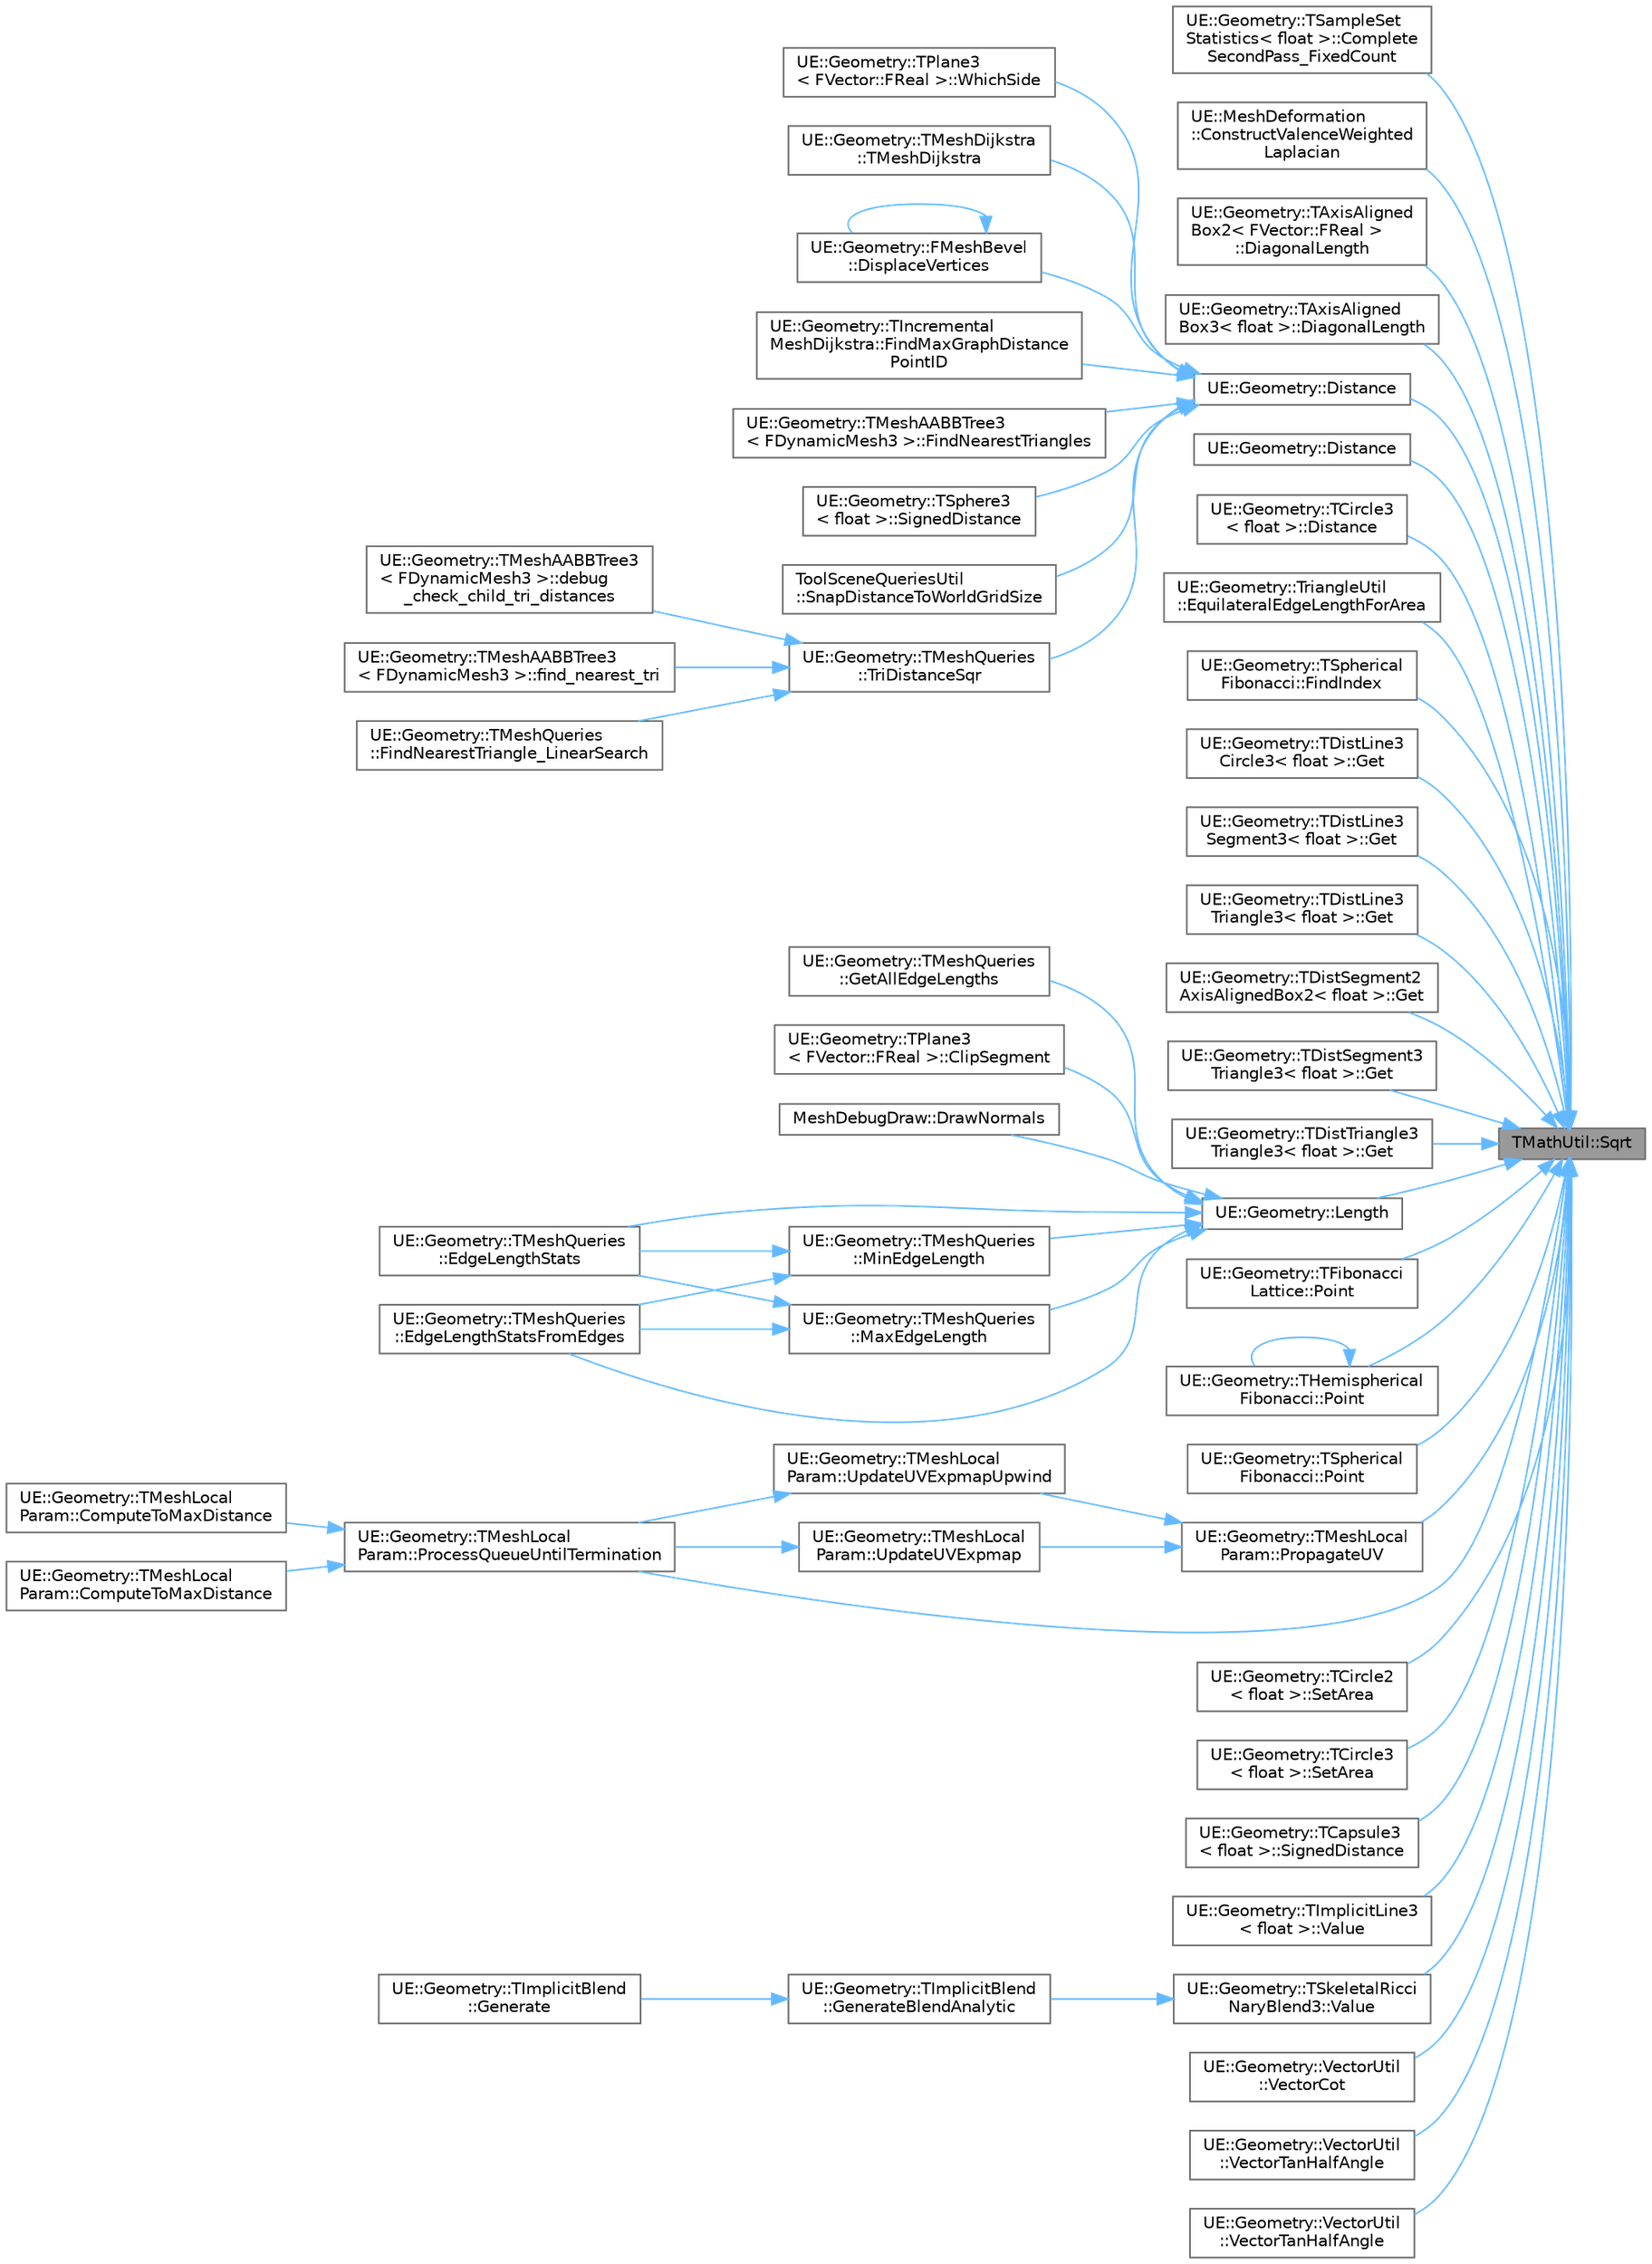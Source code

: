 digraph "TMathUtil::Sqrt"
{
 // INTERACTIVE_SVG=YES
 // LATEX_PDF_SIZE
  bgcolor="transparent";
  edge [fontname=Helvetica,fontsize=10,labelfontname=Helvetica,labelfontsize=10];
  node [fontname=Helvetica,fontsize=10,shape=box,height=0.2,width=0.4];
  rankdir="RL";
  Node1 [id="Node000001",label="TMathUtil::Sqrt",height=0.2,width=0.4,color="gray40", fillcolor="grey60", style="filled", fontcolor="black",tooltip=" "];
  Node1 -> Node2 [id="edge1_Node000001_Node000002",dir="back",color="steelblue1",style="solid",tooltip=" "];
  Node2 [id="Node000002",label="UE::Geometry::TSampleSet\lStatistics\< float \>::Complete\lSecondPass_FixedCount",height=0.2,width=0.4,color="grey40", fillcolor="white", style="filled",URL="$de/d5d/structUE_1_1Geometry_1_1TSampleSetStatistics.html#a83ffdc162f6974d85f8cd3fb22b5ed22",tooltip=" "];
  Node1 -> Node3 [id="edge2_Node000001_Node000003",dir="back",color="steelblue1",style="solid",tooltip=" "];
  Node3 [id="Node000003",label="UE::MeshDeformation\l::ConstructValenceWeighted\lLaplacian",height=0.2,width=0.4,color="grey40", fillcolor="white", style="filled",URL="$da/df1/namespaceUE_1_1MeshDeformation.html#a7f0420ccd091c996034cc49e0c4c8ee2",tooltip="Construct a sparse matrix representation of a valence-weighted Laplacian."];
  Node1 -> Node4 [id="edge3_Node000001_Node000004",dir="back",color="steelblue1",style="solid",tooltip=" "];
  Node4 [id="Node000004",label="UE::Geometry::TAxisAligned\lBox2\< FVector::FReal \>\l::DiagonalLength",height=0.2,width=0.4,color="grey40", fillcolor="white", style="filled",URL="$d2/db6/structUE_1_1Geometry_1_1TAxisAlignedBox2.html#aa30e630132d61e22d7926a554ee65e2a",tooltip=" "];
  Node1 -> Node5 [id="edge4_Node000001_Node000005",dir="back",color="steelblue1",style="solid",tooltip=" "];
  Node5 [id="Node000005",label="UE::Geometry::TAxisAligned\lBox3\< float \>::DiagonalLength",height=0.2,width=0.4,color="grey40", fillcolor="white", style="filled",URL="$d2/d63/structUE_1_1Geometry_1_1TAxisAlignedBox3.html#ab3efa1f125f55226aec7418cb158f404",tooltip=" "];
  Node1 -> Node6 [id="edge5_Node000001_Node000006",dir="back",color="steelblue1",style="solid",tooltip=" "];
  Node6 [id="Node000006",label="UE::Geometry::Distance",height=0.2,width=0.4,color="grey40", fillcolor="white", style="filled",URL="$d9/d39/namespaceUE_1_1Geometry.html#a171f9c068b85edc2c4c5096162fd9c86",tooltip=" "];
  Node6 -> Node7 [id="edge6_Node000006_Node000007",dir="back",color="steelblue1",style="solid",tooltip=" "];
  Node7 [id="Node000007",label="UE::Geometry::TMeshDijkstra\l::TMeshDijkstra",height=0.2,width=0.4,color="grey40", fillcolor="white", style="filled",URL="$d0/d1d/classUE_1_1Geometry_1_1TMeshDijkstra.html#a0fbc9b9281d6be814a210f4a99ee0110",tooltip="Construct TMeshDijkstra for the given PointSet."];
  Node6 -> Node8 [id="edge7_Node000006_Node000008",dir="back",color="steelblue1",style="solid",tooltip=" "];
  Node8 [id="Node000008",label="UE::Geometry::FMeshBevel\l::DisplaceVertices",height=0.2,width=0.4,color="grey40", fillcolor="white", style="filled",URL="$d1/d3b/classUE_1_1Geometry_1_1FMeshBevel.html#a303c37efd68e41db530764583dc8ea6b",tooltip=" "];
  Node8 -> Node8 [id="edge8_Node000008_Node000008",dir="back",color="steelblue1",style="solid",tooltip=" "];
  Node6 -> Node9 [id="edge9_Node000006_Node000009",dir="back",color="steelblue1",style="solid",tooltip=" "];
  Node9 [id="Node000009",label="UE::Geometry::TIncremental\lMeshDijkstra::FindMaxGraphDistance\lPointID",height=0.2,width=0.4,color="grey40", fillcolor="white", style="filled",URL="$df/d7b/classUE_1_1Geometry_1_1TIncrementalMeshDijkstra.html#aaabdb7b91ac250b3d10c560462b752e3",tooltip=" "];
  Node6 -> Node10 [id="edge10_Node000006_Node000010",dir="back",color="steelblue1",style="solid",tooltip=" "];
  Node10 [id="Node000010",label="UE::Geometry::TMeshAABBTree3\l\< FDynamicMesh3 \>::FindNearestTriangles",height=0.2,width=0.4,color="grey40", fillcolor="white", style="filled",URL="$dc/dc1/classUE_1_1Geometry_1_1TMeshAABBTree3.html#a6898d3661813666219cd9c0d7d2c03ae",tooltip=" "];
  Node6 -> Node11 [id="edge11_Node000006_Node000011",dir="back",color="steelblue1",style="solid",tooltip=" "];
  Node11 [id="Node000011",label="UE::Geometry::TSphere3\l\< float \>::SignedDistance",height=0.2,width=0.4,color="grey40", fillcolor="white", style="filled",URL="$d3/dd7/structUE_1_1Geometry_1_1TSphere3.html#a5c9ea2dc536abe4a8b5b7aa9ba43365d",tooltip=" "];
  Node6 -> Node12 [id="edge12_Node000006_Node000012",dir="back",color="steelblue1",style="solid",tooltip=" "];
  Node12 [id="Node000012",label="ToolSceneQueriesUtil\l::SnapDistanceToWorldGridSize",height=0.2,width=0.4,color="grey40", fillcolor="white", style="filled",URL="$d5/d20/namespaceToolSceneQueriesUtil.html#acb0bc9528df8434899526ec9c23aa82e",tooltip="Round the given distance to the nearest multiple of the world grid cell size."];
  Node6 -> Node13 [id="edge13_Node000006_Node000013",dir="back",color="steelblue1",style="solid",tooltip=" "];
  Node13 [id="Node000013",label="UE::Geometry::TMeshQueries\l::TriDistanceSqr",height=0.2,width=0.4,color="grey40", fillcolor="white", style="filled",URL="$dd/d39/classUE_1_1Geometry_1_1TMeshQueries.html#afeafcb842a804b641a8d7f5fcd3c42c2",tooltip="Compute distance from Point to triangle in Mesh, with minimal extra objects/etc."];
  Node13 -> Node14 [id="edge14_Node000013_Node000014",dir="back",color="steelblue1",style="solid",tooltip=" "];
  Node14 [id="Node000014",label="UE::Geometry::TMeshAABBTree3\l\< FDynamicMesh3 \>::debug\l_check_child_tri_distances",height=0.2,width=0.4,color="grey40", fillcolor="white", style="filled",URL="$dc/dc1/classUE_1_1Geometry_1_1TMeshAABBTree3.html#a887c864894174a9d1b5949a0f3ed2f35",tooltip=" "];
  Node13 -> Node15 [id="edge15_Node000013_Node000015",dir="back",color="steelblue1",style="solid",tooltip=" "];
  Node15 [id="Node000015",label="UE::Geometry::TMeshAABBTree3\l\< FDynamicMesh3 \>::find_nearest_tri",height=0.2,width=0.4,color="grey40", fillcolor="white", style="filled",URL="$dc/dc1/classUE_1_1Geometry_1_1TMeshAABBTree3.html#a1705dcda443c6828f58134c508332cdc",tooltip=" "];
  Node13 -> Node16 [id="edge16_Node000013_Node000016",dir="back",color="steelblue1",style="solid",tooltip=" "];
  Node16 [id="Node000016",label="UE::Geometry::TMeshQueries\l::FindNearestTriangle_LinearSearch",height=0.2,width=0.4,color="grey40", fillcolor="white", style="filled",URL="$dd/d39/classUE_1_1Geometry_1_1TMeshQueries.html#ac4ad892cd306fbf1a06251810d1858da",tooltip=" "];
  Node6 -> Node17 [id="edge17_Node000006_Node000017",dir="back",color="steelblue1",style="solid",tooltip=" "];
  Node17 [id="Node000017",label="UE::Geometry::TPlane3\l\< FVector::FReal \>::WhichSide",height=0.2,width=0.4,color="grey40", fillcolor="white", style="filled",URL="$d0/d20/structUE_1_1Geometry_1_1TPlane3.html#a0ba85ad648cdbbf53247a40bddb13c69",tooltip=" "];
  Node1 -> Node18 [id="edge18_Node000001_Node000018",dir="back",color="steelblue1",style="solid",tooltip=" "];
  Node18 [id="Node000018",label="UE::Geometry::Distance",height=0.2,width=0.4,color="grey40", fillcolor="white", style="filled",URL="$d9/d39/namespaceUE_1_1Geometry.html#aa18e048bff2b08f03f8fe56af355b22d",tooltip=" "];
  Node1 -> Node19 [id="edge19_Node000001_Node000019",dir="back",color="steelblue1",style="solid",tooltip=" "];
  Node19 [id="Node000019",label="UE::Geometry::TCircle3\l\< float \>::Distance",height=0.2,width=0.4,color="grey40", fillcolor="white", style="filled",URL="$df/dc8/structUE_1_1Geometry_1_1TCircle3.html#a76002cc698103a924c6f2e5745813534",tooltip=" "];
  Node1 -> Node20 [id="edge20_Node000001_Node000020",dir="back",color="steelblue1",style="solid",tooltip=" "];
  Node20 [id="Node000020",label="UE::Geometry::TriangleUtil\l::EquilateralEdgeLengthForArea",height=0.2,width=0.4,color="grey40", fillcolor="white", style="filled",URL="$db/d77/namespaceUE_1_1Geometry_1_1TriangleUtil.html#a3358bf6f16af46a308a218abd26ad286",tooltip=" "];
  Node1 -> Node21 [id="edge21_Node000001_Node000021",dir="back",color="steelblue1",style="solid",tooltip=" "];
  Node21 [id="Node000021",label="UE::Geometry::TSpherical\lFibonacci::FindIndex",height=0.2,width=0.4,color="grey40", fillcolor="white", style="filled",URL="$d7/d5a/classUE_1_1Geometry_1_1TSphericalFibonacci.html#a0a8a1d68a7a4c7dbf6713d27c18ae437",tooltip=" "];
  Node1 -> Node22 [id="edge22_Node000001_Node000022",dir="back",color="steelblue1",style="solid",tooltip=" "];
  Node22 [id="Node000022",label="UE::Geometry::TDistLine3\lCircle3\< float \>::Get",height=0.2,width=0.4,color="grey40", fillcolor="white", style="filled",URL="$d9/d5c/classUE_1_1Geometry_1_1TDistLine3Circle3.html#ad2508038b1a7fbe431aa8954494fdc42",tooltip=" "];
  Node1 -> Node23 [id="edge23_Node000001_Node000023",dir="back",color="steelblue1",style="solid",tooltip=" "];
  Node23 [id="Node000023",label="UE::Geometry::TDistLine3\lSegment3\< float \>::Get",height=0.2,width=0.4,color="grey40", fillcolor="white", style="filled",URL="$d3/da9/classUE_1_1Geometry_1_1TDistLine3Segment3.html#a6cc12fbf0ec5e5087ad84a50c010b182",tooltip=" "];
  Node1 -> Node24 [id="edge24_Node000001_Node000024",dir="back",color="steelblue1",style="solid",tooltip=" "];
  Node24 [id="Node000024",label="UE::Geometry::TDistLine3\lTriangle3\< float \>::Get",height=0.2,width=0.4,color="grey40", fillcolor="white", style="filled",URL="$dd/dc3/classUE_1_1Geometry_1_1TDistLine3Triangle3.html#a3a5edd224cabfb37fb76c8b6c71a95ff",tooltip=" "];
  Node1 -> Node25 [id="edge25_Node000001_Node000025",dir="back",color="steelblue1",style="solid",tooltip=" "];
  Node25 [id="Node000025",label="UE::Geometry::TDistSegment2\lAxisAlignedBox2\< float \>::Get",height=0.2,width=0.4,color="grey40", fillcolor="white", style="filled",URL="$d5/d20/classUE_1_1Geometry_1_1TDistSegment2AxisAlignedBox2.html#a84a9244ef98edae809acdf0e1a36f2e7",tooltip=" "];
  Node1 -> Node26 [id="edge26_Node000001_Node000026",dir="back",color="steelblue1",style="solid",tooltip=" "];
  Node26 [id="Node000026",label="UE::Geometry::TDistSegment3\lTriangle3\< float \>::Get",height=0.2,width=0.4,color="grey40", fillcolor="white", style="filled",URL="$d9/dd7/classUE_1_1Geometry_1_1TDistSegment3Triangle3.html#a41bcc2cd5eb22415ff1ea3781e459709",tooltip=" "];
  Node1 -> Node27 [id="edge27_Node000001_Node000027",dir="back",color="steelblue1",style="solid",tooltip=" "];
  Node27 [id="Node000027",label="UE::Geometry::TDistTriangle3\lTriangle3\< float \>::Get",height=0.2,width=0.4,color="grey40", fillcolor="white", style="filled",URL="$d9/d16/classUE_1_1Geometry_1_1TDistTriangle3Triangle3.html#af5ecb99b173aa35612a6f69e45a9aca4",tooltip=" "];
  Node1 -> Node28 [id="edge28_Node000001_Node000028",dir="back",color="steelblue1",style="solid",tooltip=" "];
  Node28 [id="Node000028",label="UE::Geometry::Length",height=0.2,width=0.4,color="grey40", fillcolor="white", style="filled",URL="$d9/d39/namespaceUE_1_1Geometry.html#ac974326a89538fd8cdb77cb1289d0cf8",tooltip=" "];
  Node28 -> Node29 [id="edge29_Node000028_Node000029",dir="back",color="steelblue1",style="solid",tooltip=" "];
  Node29 [id="Node000029",label="UE::Geometry::TPlane3\l\< FVector::FReal \>::ClipSegment",height=0.2,width=0.4,color="grey40", fillcolor="white", style="filled",URL="$d0/d20/structUE_1_1Geometry_1_1TPlane3.html#ab4c3aba6517f566927961fbc93259d91",tooltip=" "];
  Node28 -> Node30 [id="edge30_Node000028_Node000030",dir="back",color="steelblue1",style="solid",tooltip=" "];
  Node30 [id="Node000030",label="MeshDebugDraw::DrawNormals",height=0.2,width=0.4,color="grey40", fillcolor="white", style="filled",URL="$da/de8/namespaceMeshDebugDraw.html#a3ad6dfc9e6c046dfdc458faf40d177c0",tooltip="Draw normals of mesh overlay as lines."];
  Node28 -> Node31 [id="edge31_Node000028_Node000031",dir="back",color="steelblue1",style="solid",tooltip=" "];
  Node31 [id="Node000031",label="UE::Geometry::TMeshQueries\l::EdgeLengthStats",height=0.2,width=0.4,color="grey40", fillcolor="white", style="filled",URL="$dd/d39/classUE_1_1Geometry_1_1TMeshQueries.html#ae1877786c94dbd17339c0b90e5c697de",tooltip="Compute the min, max, and mean edge lengths for the given mesh."];
  Node28 -> Node32 [id="edge32_Node000028_Node000032",dir="back",color="steelblue1",style="solid",tooltip=" "];
  Node32 [id="Node000032",label="UE::Geometry::TMeshQueries\l::EdgeLengthStatsFromEdges",height=0.2,width=0.4,color="grey40", fillcolor="white", style="filled",URL="$dd/d39/classUE_1_1Geometry_1_1TMeshQueries.html#a458f3d1ea1d6cebbbec4728ecb4b13bc",tooltip="Given a mesh and a subset of mesh edges, compute the min, max, and mean edge lengths."];
  Node28 -> Node33 [id="edge33_Node000028_Node000033",dir="back",color="steelblue1",style="solid",tooltip=" "];
  Node33 [id="Node000033",label="UE::Geometry::TMeshQueries\l::GetAllEdgeLengths",height=0.2,width=0.4,color="grey40", fillcolor="white", style="filled",URL="$dd/d39/classUE_1_1Geometry_1_1TMeshQueries.html#a34fa3af6118787b371de2bd35caadd2d",tooltip="Compute the length for each edge and return the result as an array of Mesh.MaxEdgeID() size."];
  Node28 -> Node34 [id="edge34_Node000028_Node000034",dir="back",color="steelblue1",style="solid",tooltip=" "];
  Node34 [id="Node000034",label="UE::Geometry::TMeshQueries\l::MaxEdgeLength",height=0.2,width=0.4,color="grey40", fillcolor="white", style="filled",URL="$dd/d39/classUE_1_1Geometry_1_1TMeshQueries.html#a14ae35a8b42f92160d991ee5b0559028",tooltip="Compute the longest edge length for the given mesh."];
  Node34 -> Node31 [id="edge35_Node000034_Node000031",dir="back",color="steelblue1",style="solid",tooltip=" "];
  Node34 -> Node32 [id="edge36_Node000034_Node000032",dir="back",color="steelblue1",style="solid",tooltip=" "];
  Node28 -> Node35 [id="edge37_Node000028_Node000035",dir="back",color="steelblue1",style="solid",tooltip=" "];
  Node35 [id="Node000035",label="UE::Geometry::TMeshQueries\l::MinEdgeLength",height=0.2,width=0.4,color="grey40", fillcolor="white", style="filled",URL="$dd/d39/classUE_1_1Geometry_1_1TMeshQueries.html#ac3ac7b2d113b61ce1aeac821a27edcd0",tooltip="Compute the shortest edge length for the given mesh."];
  Node35 -> Node31 [id="edge38_Node000035_Node000031",dir="back",color="steelblue1",style="solid",tooltip=" "];
  Node35 -> Node32 [id="edge39_Node000035_Node000032",dir="back",color="steelblue1",style="solid",tooltip=" "];
  Node1 -> Node36 [id="edge40_Node000001_Node000036",dir="back",color="steelblue1",style="solid",tooltip=" "];
  Node36 [id="Node000036",label="UE::Geometry::TFibonacci\lLattice::Point",height=0.2,width=0.4,color="grey40", fillcolor="white", style="filled",URL="$de/d3d/classUE_1_1Geometry_1_1TFibonacciLattice.html#ae8dcb29fff213be74b9268c50dc4bf97",tooltip=" "];
  Node1 -> Node37 [id="edge41_Node000001_Node000037",dir="back",color="steelblue1",style="solid",tooltip=" "];
  Node37 [id="Node000037",label="UE::Geometry::THemispherical\lFibonacci::Point",height=0.2,width=0.4,color="grey40", fillcolor="white", style="filled",URL="$df/dee/classUE_1_1Geometry_1_1THemisphericalFibonacci.html#a701ef7f8050a6690a2f4ff49bcb570ae",tooltip=" "];
  Node37 -> Node37 [id="edge42_Node000037_Node000037",dir="back",color="steelblue1",style="solid",tooltip=" "];
  Node1 -> Node38 [id="edge43_Node000001_Node000038",dir="back",color="steelblue1",style="solid",tooltip=" "];
  Node38 [id="Node000038",label="UE::Geometry::TSpherical\lFibonacci::Point",height=0.2,width=0.4,color="grey40", fillcolor="white", style="filled",URL="$d7/d5a/classUE_1_1Geometry_1_1TSphericalFibonacci.html#a29042b90aa04106488e10acbf0d00bfa",tooltip=" "];
  Node1 -> Node39 [id="edge44_Node000001_Node000039",dir="back",color="steelblue1",style="solid",tooltip=" "];
  Node39 [id="Node000039",label="UE::Geometry::TMeshLocal\lParam::ProcessQueueUntilTermination",height=0.2,width=0.4,color="grey40", fillcolor="white", style="filled",URL="$d5/d59/classUE_1_1Geometry_1_1TMeshLocalParam.html#a664b26e273fe40365b26dce5b1a14c14",tooltip=" "];
  Node39 -> Node40 [id="edge45_Node000039_Node000040",dir="back",color="steelblue1",style="solid",tooltip=" "];
  Node40 [id="Node000040",label="UE::Geometry::TMeshLocal\lParam::ComputeToMaxDistance",height=0.2,width=0.4,color="grey40", fillcolor="white", style="filled",URL="$d5/d59/classUE_1_1Geometry_1_1TMeshLocalParam.html#ad59b395920c4e642299d3e349b527af9",tooltip="Computes UVs outwards from seed frame/nbrs to all points that are less/equal to ComputeToMaxDistance ..."];
  Node39 -> Node41 [id="edge46_Node000039_Node000041",dir="back",color="steelblue1",style="solid",tooltip=" "];
  Node41 [id="Node000041",label="UE::Geometry::TMeshLocal\lParam::ComputeToMaxDistance",height=0.2,width=0.4,color="grey40", fillcolor="white", style="filled",URL="$d5/d59/classUE_1_1Geometry_1_1TMeshLocalParam.html#ab75e38671f1943ee335cd4ef68e213a9",tooltip="Computes UVs outwards from seed vertex to all points that are less/equal to ComputeToMaxDistance from..."];
  Node1 -> Node42 [id="edge47_Node000001_Node000042",dir="back",color="steelblue1",style="solid",tooltip=" "];
  Node42 [id="Node000042",label="UE::Geometry::TMeshLocal\lParam::PropagateUV",height=0.2,width=0.4,color="grey40", fillcolor="white", style="filled",URL="$d5/d59/classUE_1_1Geometry_1_1TMeshLocalParam.html#aac0c6e13d7e62dabec807120f1f2a783",tooltip=" "];
  Node42 -> Node43 [id="edge48_Node000042_Node000043",dir="back",color="steelblue1",style="solid",tooltip=" "];
  Node43 [id="Node000043",label="UE::Geometry::TMeshLocal\lParam::UpdateUVExpmap",height=0.2,width=0.4,color="grey40", fillcolor="white", style="filled",URL="$d5/d59/classUE_1_1Geometry_1_1TMeshLocalParam.html#a1a302c457b7abf984dbef45a35bc33a9",tooltip=" "];
  Node43 -> Node39 [id="edge49_Node000043_Node000039",dir="back",color="steelblue1",style="solid",tooltip=" "];
  Node42 -> Node44 [id="edge50_Node000042_Node000044",dir="back",color="steelblue1",style="solid",tooltip=" "];
  Node44 [id="Node000044",label="UE::Geometry::TMeshLocal\lParam::UpdateUVExpmapUpwind",height=0.2,width=0.4,color="grey40", fillcolor="white", style="filled",URL="$d5/d59/classUE_1_1Geometry_1_1TMeshLocalParam.html#af4663a6189800e46f97bd9e8706c59ce",tooltip=" "];
  Node44 -> Node39 [id="edge51_Node000044_Node000039",dir="back",color="steelblue1",style="solid",tooltip=" "];
  Node1 -> Node45 [id="edge52_Node000001_Node000045",dir="back",color="steelblue1",style="solid",tooltip=" "];
  Node45 [id="Node000045",label="UE::Geometry::TCircle2\l\< float \>::SetArea",height=0.2,width=0.4,color="grey40", fillcolor="white", style="filled",URL="$da/dec/structUE_1_1Geometry_1_1TCircle2.html#aa75c174a8e6a54c50e6c45cb735d8f3d",tooltip=" "];
  Node1 -> Node46 [id="edge53_Node000001_Node000046",dir="back",color="steelblue1",style="solid",tooltip=" "];
  Node46 [id="Node000046",label="UE::Geometry::TCircle3\l\< float \>::SetArea",height=0.2,width=0.4,color="grey40", fillcolor="white", style="filled",URL="$df/dc8/structUE_1_1Geometry_1_1TCircle3.html#af07d47de24876a179c7c130644ab02cc",tooltip=" "];
  Node1 -> Node47 [id="edge54_Node000001_Node000047",dir="back",color="steelblue1",style="solid",tooltip=" "];
  Node47 [id="Node000047",label="UE::Geometry::TCapsule3\l\< float \>::SignedDistance",height=0.2,width=0.4,color="grey40", fillcolor="white", style="filled",URL="$dd/d89/structUE_1_1Geometry_1_1TCapsule3.html#a932b1b963228c96baf4cf87dd3df1199",tooltip=" "];
  Node1 -> Node48 [id="edge55_Node000001_Node000048",dir="back",color="steelblue1",style="solid",tooltip=" "];
  Node48 [id="Node000048",label="UE::Geometry::TImplicitLine3\l\< float \>::Value",height=0.2,width=0.4,color="grey40", fillcolor="white", style="filled",URL="$db/d30/structUE_1_1Geometry_1_1TImplicitLine3.html#aaa63a3367b19c271be6cb4128424438f",tooltip=" "];
  Node1 -> Node49 [id="edge56_Node000001_Node000049",dir="back",color="steelblue1",style="solid",tooltip=" "];
  Node49 [id="Node000049",label="UE::Geometry::TSkeletalRicci\lNaryBlend3::Value",height=0.2,width=0.4,color="grey40", fillcolor="white", style="filled",URL="$d4/de4/structUE_1_1Geometry_1_1TSkeletalRicciNaryBlend3.html#a1737063d9285da3d6bcdd726f6a6dc6f",tooltip=" "];
  Node49 -> Node50 [id="edge57_Node000049_Node000050",dir="back",color="steelblue1",style="solid",tooltip=" "];
  Node50 [id="Node000050",label="UE::Geometry::TImplicitBlend\l::GenerateBlendAnalytic",height=0.2,width=0.4,color="grey40", fillcolor="white", style="filled",URL="$d8/de6/classUE_1_1Geometry_1_1TImplicitBlend.html#abdce72be26126d5ded02fe7e29832f77",tooltip=" "];
  Node50 -> Node51 [id="edge58_Node000050_Node000051",dir="back",color="steelblue1",style="solid",tooltip=" "];
  Node51 [id="Node000051",label="UE::Geometry::TImplicitBlend\l::Generate",height=0.2,width=0.4,color="grey40", fillcolor="white", style="filled",URL="$d8/de6/classUE_1_1Geometry_1_1TImplicitBlend.html#a0ba1237734b4599aab6226b76ccf45cc",tooltip=" "];
  Node1 -> Node52 [id="edge59_Node000001_Node000052",dir="back",color="steelblue1",style="solid",tooltip=" "];
  Node52 [id="Node000052",label="UE::Geometry::VectorUtil\l::VectorCot",height=0.2,width=0.4,color="grey40", fillcolor="white", style="filled",URL="$d9/dcb/namespaceUE_1_1Geometry_1_1VectorUtil.html#a40ef59f7bf872ee3028e8a79c4fa0bc7",tooltip="Fast cotangent of angle between two vectors (do not have to be normalized unit vectors)."];
  Node1 -> Node53 [id="edge60_Node000001_Node000053",dir="back",color="steelblue1",style="solid",tooltip=" "];
  Node53 [id="Node000053",label="UE::Geometry::VectorUtil\l::VectorTanHalfAngle",height=0.2,width=0.4,color="grey40", fillcolor="white", style="filled",URL="$d9/dcb/namespaceUE_1_1Geometry_1_1VectorUtil.html#a4cacf650cca46ceba29662ec06369ff8",tooltip="tan(theta/2) = +/- sqrt( (1-cos(theta)) / (1+cos(theta)) )"];
  Node1 -> Node54 [id="edge61_Node000001_Node000054",dir="back",color="steelblue1",style="solid",tooltip=" "];
  Node54 [id="Node000054",label="UE::Geometry::VectorUtil\l::VectorTanHalfAngle",height=0.2,width=0.4,color="grey40", fillcolor="white", style="filled",URL="$d9/dcb/namespaceUE_1_1Geometry_1_1VectorUtil.html#a64962aace3e3fa2c62e679fa743ab008",tooltip="tan(theta/2) = +/- sqrt( (1-cos(theta)) / (1+cos(theta)) )"];
}
